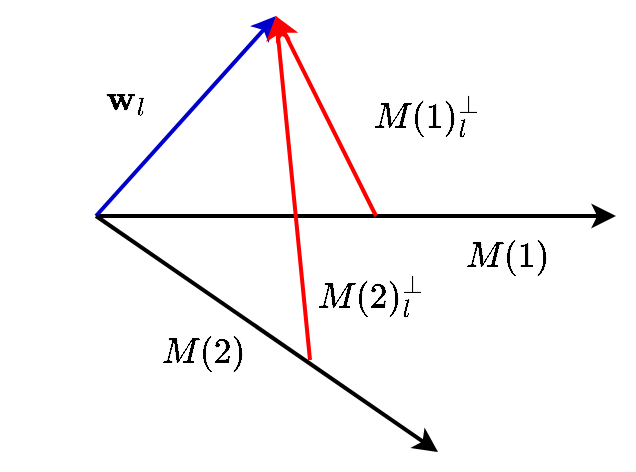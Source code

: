 <mxfile version="14.0.0" type="github">
  <diagram id="gGLhmtWaQ_1sETnwqy-W" name="Page-1">
    <mxGraphModel dx="878" dy="517" grid="0" gridSize="10" guides="1" tooltips="1" connect="1" arrows="1" fold="1" page="1" pageScale="1" pageWidth="400" pageHeight="300" math="1" shadow="0">
      <root>
        <mxCell id="0" />
        <mxCell id="1" parent="0" />
        <mxCell id="qYgW7eK_SSGqbQM5pQxQ-4" value="&lt;font style=&quot;font-size: 15px&quot;&gt;$$M(1)$$&lt;/font&gt;" style="text;html=1;align=center;verticalAlign=middle;resizable=0;points=[];autosize=1;" parent="1" vertex="1">
          <mxGeometry x="236" y="131" width="80" height="20" as="geometry" />
        </mxCell>
        <mxCell id="qYgW7eK_SSGqbQM5pQxQ-5" value="&lt;font style=&quot;font-size: 15px&quot;&gt;$$\mathbf{w}_l$$&lt;/font&gt;" style="text;html=1;align=center;verticalAlign=middle;resizable=0;points=[];autosize=1;" parent="1" vertex="1">
          <mxGeometry x="23" y="52" width="126" height="19" as="geometry" />
        </mxCell>
        <mxCell id="qYgW7eK_SSGqbQM5pQxQ-6" value="&lt;div style=&quot;font-size: 15px&quot;&gt;&lt;font style=&quot;font-size: 15px&quot;&gt;$$M(1)_l^\perp$$&lt;/font&gt;&lt;/div&gt;" style="text;html=1;align=center;verticalAlign=middle;resizable=0;points=[];autosize=1;" parent="1" vertex="1">
          <mxGeometry x="171" y="61" width="130" height="20" as="geometry" />
        </mxCell>
        <mxCell id="qYgW7eK_SSGqbQM5pQxQ-11" value="" style="endArrow=classic;html=1;fillColor=#6C8EBF;jumpSize=12;rounded=0;strokeWidth=2;" parent="1" edge="1">
          <mxGeometry width="50" height="50" relative="1" as="geometry">
            <mxPoint x="71" y="121" as="sourcePoint" />
            <mxPoint x="331" y="121" as="targetPoint" />
          </mxGeometry>
        </mxCell>
        <mxCell id="qYgW7eK_SSGqbQM5pQxQ-12" value="" style="endArrow=classic;html=1;fillColor=#fa6800;jumpSize=12;rounded=0;strokeWidth=2;strokeColor=#0000CC;" parent="1" edge="1">
          <mxGeometry width="50" height="50" relative="1" as="geometry">
            <mxPoint x="71" y="121" as="sourcePoint" />
            <mxPoint x="161" y="21" as="targetPoint" />
          </mxGeometry>
        </mxCell>
        <mxCell id="qYgW7eK_SSGqbQM5pQxQ-13" value="" style="endArrow=classic;html=1;fillColor=#e51400;jumpSize=12;rounded=0;strokeWidth=2;strokeColor=#FF0000;" parent="1" edge="1">
          <mxGeometry width="50" height="50" relative="1" as="geometry">
            <mxPoint x="211" y="121" as="sourcePoint" />
            <mxPoint x="161" y="21" as="targetPoint" />
          </mxGeometry>
        </mxCell>
        <mxCell id="qYgW7eK_SSGqbQM5pQxQ-14" value="" style="endArrow=classic;html=1;fillColor=#6C8EBF;jumpSize=12;rounded=0;strokeWidth=2;" parent="1" edge="1">
          <mxGeometry width="50" height="50" relative="1" as="geometry">
            <mxPoint x="71" y="121" as="sourcePoint" />
            <mxPoint x="242" y="239" as="targetPoint" />
          </mxGeometry>
        </mxCell>
        <mxCell id="qYgW7eK_SSGqbQM5pQxQ-15" value="&lt;font style=&quot;font-size: 15px&quot;&gt;$$M(2)$$&lt;/font&gt;" style="text;html=1;align=center;verticalAlign=middle;resizable=0;points=[];autosize=1;" parent="1" vertex="1">
          <mxGeometry x="84" y="179" width="80" height="20" as="geometry" />
        </mxCell>
        <mxCell id="qYgW7eK_SSGqbQM5pQxQ-16" value="" style="endArrow=classic;html=1;fillColor=#6C8EBF;jumpSize=12;rounded=0;strokeWidth=2;strokeColor=#FF0000;" parent="1" edge="1">
          <mxGeometry width="50" height="50" relative="1" as="geometry">
            <mxPoint x="178" y="193" as="sourcePoint" />
            <mxPoint x="161" y="21" as="targetPoint" />
          </mxGeometry>
        </mxCell>
        <mxCell id="qYgW7eK_SSGqbQM5pQxQ-17" value="&lt;div style=&quot;font-size: 15px&quot;&gt;&lt;font style=&quot;font-size: 15px&quot;&gt;$$M(2)_l^\perp$$&lt;/font&gt;&lt;/div&gt;" style="text;html=1;align=center;verticalAlign=middle;resizable=0;points=[];autosize=1;" parent="1" vertex="1">
          <mxGeometry x="143" y="151" width="130" height="20" as="geometry" />
        </mxCell>
      </root>
    </mxGraphModel>
  </diagram>
</mxfile>
